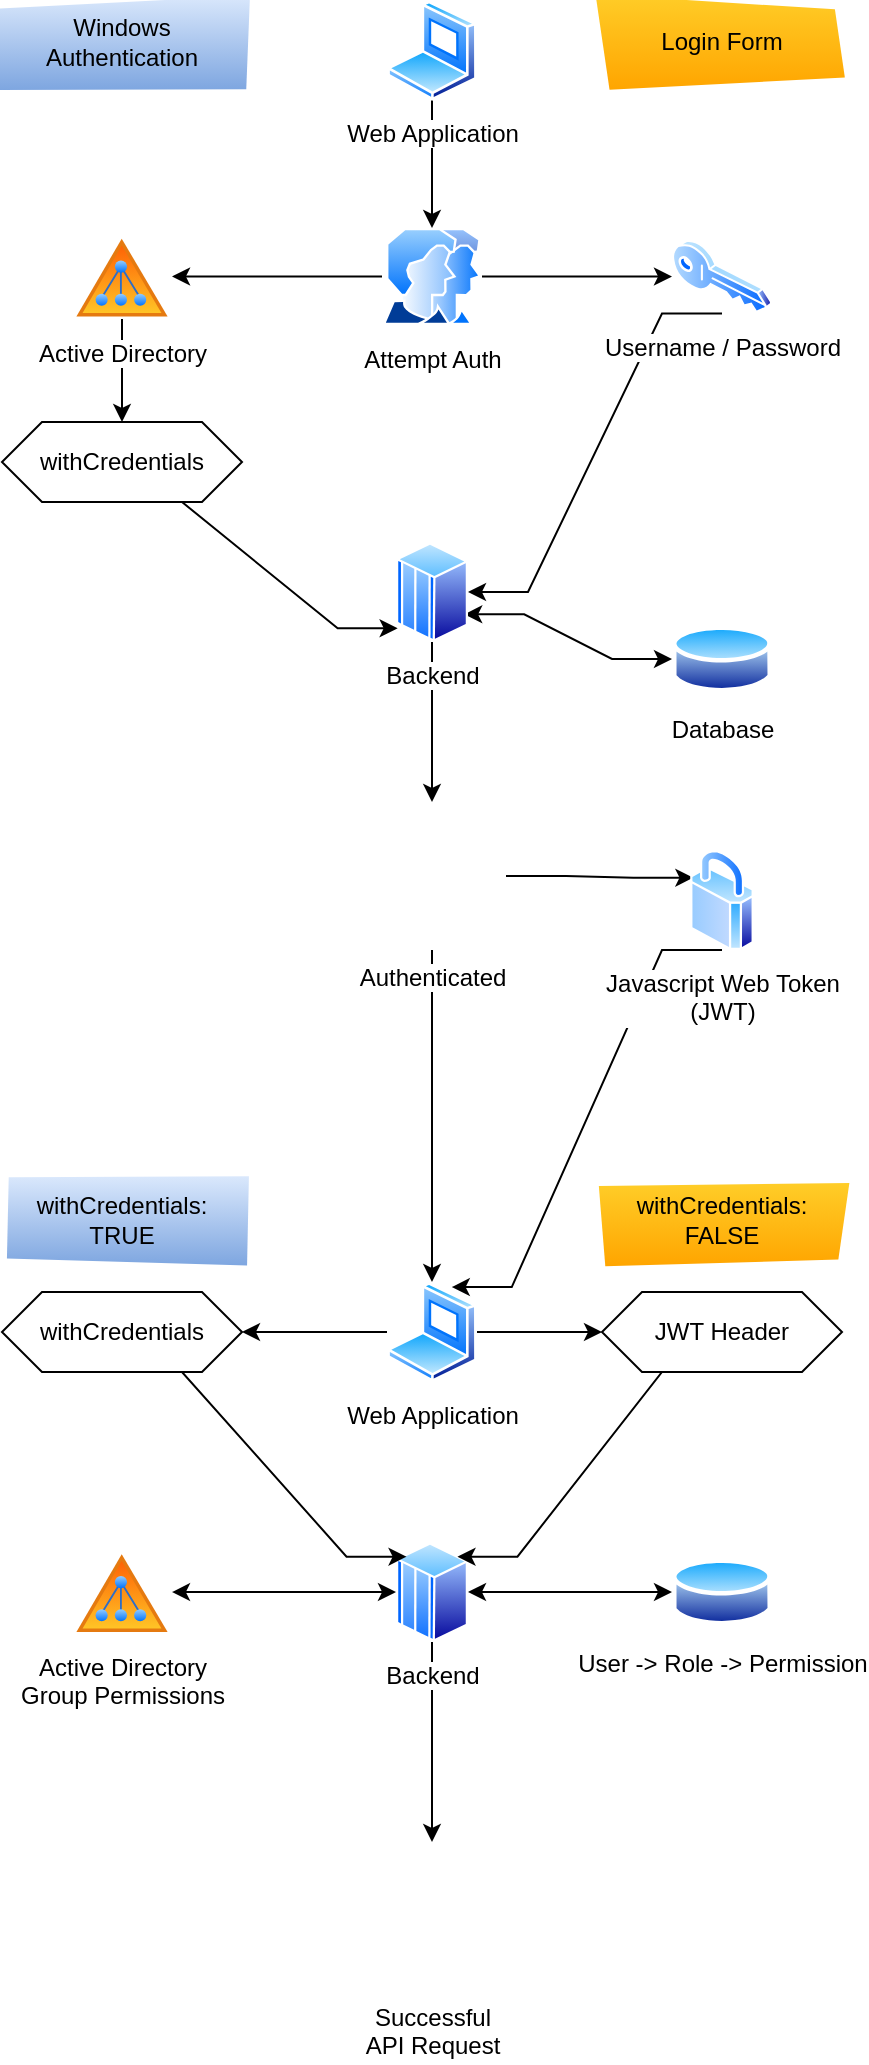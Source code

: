 <mxfile version="26.2.14">
  <diagram name="Page-1" id="wGtibNRsmG5wOhDM8mzO">
    <mxGraphModel dx="923" dy="896" grid="1" gridSize="10" guides="1" tooltips="1" connect="1" arrows="1" fold="1" page="1" pageScale="1" pageWidth="850" pageHeight="1100" math="0" shadow="0">
      <root>
        <mxCell id="0" />
        <mxCell id="1" parent="0" />
        <mxCell id="gOk6X0X04--0D01jsYTo-41" value="Database" style="image;aspect=fixed;perimeter=ellipsePerimeter;html=1;align=center;shadow=0;dashed=0;spacingTop=3;image=img/lib/active_directory/database.svg;" vertex="1" parent="1">
          <mxGeometry x="560" y="350" width="50" height="37" as="geometry" />
        </mxCell>
        <mxCell id="gOk6X0X04--0D01jsYTo-119" value="" style="edgeStyle=orthogonalEdgeStyle;rounded=0;orthogonalLoop=1;jettySize=auto;html=1;" edge="1" parent="1" source="gOk6X0X04--0D01jsYTo-50" target="gOk6X0X04--0D01jsYTo-67">
          <mxGeometry relative="1" as="geometry" />
        </mxCell>
        <mxCell id="gOk6X0X04--0D01jsYTo-50" value="Active Directory" style="image;aspect=fixed;perimeter=ellipsePerimeter;html=1;align=center;shadow=0;dashed=0;spacingTop=3;image=img/lib/active_directory/active_directory.svg;" vertex="1" parent="1">
          <mxGeometry x="260" y="156" width="50" height="42.5" as="geometry" />
        </mxCell>
        <mxCell id="gOk6X0X04--0D01jsYTo-72" style="edgeStyle=entityRelationEdgeStyle;rounded=0;orthogonalLoop=1;jettySize=auto;html=1;exitX=0.5;exitY=1;exitDx=0;exitDy=0;entryX=1;entryY=0.5;entryDx=0;entryDy=0;" edge="1" parent="1" source="gOk6X0X04--0D01jsYTo-51" target="gOk6X0X04--0D01jsYTo-52">
          <mxGeometry relative="1" as="geometry" />
        </mxCell>
        <mxCell id="gOk6X0X04--0D01jsYTo-51" value="Username / Password" style="image;aspect=fixed;perimeter=ellipsePerimeter;html=1;align=center;shadow=0;dashed=0;spacingTop=3;image=img/lib/active_directory/key.svg;" vertex="1" parent="1">
          <mxGeometry x="560" y="158.75" width="50" height="37" as="geometry" />
        </mxCell>
        <mxCell id="gOk6X0X04--0D01jsYTo-80" value="" style="edgeStyle=orthogonalEdgeStyle;rounded=0;orthogonalLoop=1;jettySize=auto;html=1;" edge="1" parent="1" source="gOk6X0X04--0D01jsYTo-52" target="gOk6X0X04--0D01jsYTo-78">
          <mxGeometry relative="1" as="geometry" />
        </mxCell>
        <mxCell id="gOk6X0X04--0D01jsYTo-112" style="edgeStyle=entityRelationEdgeStyle;rounded=0;orthogonalLoop=1;jettySize=auto;html=1;exitX=1;exitY=0.75;exitDx=0;exitDy=0;entryX=0;entryY=0.5;entryDx=0;entryDy=0;startArrow=classic;startFill=1;" edge="1" parent="1" source="gOk6X0X04--0D01jsYTo-52" target="gOk6X0X04--0D01jsYTo-41">
          <mxGeometry relative="1" as="geometry" />
        </mxCell>
        <mxCell id="gOk6X0X04--0D01jsYTo-52" value="Backend" style="image;aspect=fixed;perimeter=ellipsePerimeter;html=1;align=center;shadow=0;dashed=0;spacingTop=3;image=img/lib/active_directory/mainframe_host.svg;" vertex="1" parent="1">
          <mxGeometry x="422" y="310" width="36" height="50" as="geometry" />
        </mxCell>
        <mxCell id="gOk6X0X04--0D01jsYTo-120" value="" style="edgeStyle=orthogonalEdgeStyle;rounded=0;orthogonalLoop=1;jettySize=auto;html=1;" edge="1" parent="1" source="gOk6X0X04--0D01jsYTo-53" target="gOk6X0X04--0D01jsYTo-63">
          <mxGeometry relative="1" as="geometry" />
        </mxCell>
        <mxCell id="gOk6X0X04--0D01jsYTo-53" value="Web Application" style="image;aspect=fixed;perimeter=ellipsePerimeter;html=1;align=center;shadow=0;dashed=0;spacingTop=3;image=img/lib/active_directory/laptop_client.svg;" vertex="1" parent="1">
          <mxGeometry x="417.5" y="39.25" width="45" height="50" as="geometry" />
        </mxCell>
        <mxCell id="gOk6X0X04--0D01jsYTo-65" value="" style="edgeStyle=entityRelationEdgeStyle;rounded=0;orthogonalLoop=1;jettySize=auto;html=1;" edge="1" parent="1" source="gOk6X0X04--0D01jsYTo-63" target="gOk6X0X04--0D01jsYTo-50">
          <mxGeometry relative="1" as="geometry" />
        </mxCell>
        <mxCell id="gOk6X0X04--0D01jsYTo-66" value="" style="edgeStyle=entityRelationEdgeStyle;rounded=0;orthogonalLoop=1;jettySize=auto;html=1;" edge="1" parent="1" source="gOk6X0X04--0D01jsYTo-63" target="gOk6X0X04--0D01jsYTo-51">
          <mxGeometry relative="1" as="geometry" />
        </mxCell>
        <mxCell id="gOk6X0X04--0D01jsYTo-63" value="Attempt Auth" style="image;aspect=fixed;perimeter=ellipsePerimeter;html=1;align=center;shadow=0;dashed=0;spacingTop=3;image=img/lib/active_directory/user_accounts.svg;" vertex="1" parent="1">
          <mxGeometry x="415" y="153" width="50" height="48.5" as="geometry" />
        </mxCell>
        <mxCell id="gOk6X0X04--0D01jsYTo-67" value="withCredentials" style="shape=hexagon;perimeter=hexagonPerimeter2;whiteSpace=wrap;html=1;fixedSize=1;" vertex="1" parent="1">
          <mxGeometry x="225" y="250" width="120" height="40" as="geometry" />
        </mxCell>
        <mxCell id="gOk6X0X04--0D01jsYTo-68" style="edgeStyle=orthogonalEdgeStyle;rounded=0;orthogonalLoop=1;jettySize=auto;html=1;exitX=0.5;exitY=1;exitDx=0;exitDy=0;" edge="1" parent="1" source="gOk6X0X04--0D01jsYTo-67" target="gOk6X0X04--0D01jsYTo-67">
          <mxGeometry relative="1" as="geometry" />
        </mxCell>
        <mxCell id="gOk6X0X04--0D01jsYTo-77" style="edgeStyle=entityRelationEdgeStyle;rounded=0;orthogonalLoop=1;jettySize=auto;html=1;exitX=0.5;exitY=1;exitDx=0;exitDy=0;entryX=0.023;entryY=0.863;entryDx=0;entryDy=0;entryPerimeter=0;" edge="1" parent="1" source="gOk6X0X04--0D01jsYTo-67" target="gOk6X0X04--0D01jsYTo-52">
          <mxGeometry relative="1" as="geometry" />
        </mxCell>
        <mxCell id="gOk6X0X04--0D01jsYTo-108" style="edgeStyle=entityRelationEdgeStyle;rounded=0;orthogonalLoop=1;jettySize=auto;html=1;exitX=1;exitY=0.5;exitDx=0;exitDy=0;entryX=0;entryY=0.25;entryDx=0;entryDy=0;" edge="1" parent="1" source="gOk6X0X04--0D01jsYTo-78" target="gOk6X0X04--0D01jsYTo-107">
          <mxGeometry relative="1" as="geometry" />
        </mxCell>
        <mxCell id="gOk6X0X04--0D01jsYTo-117" style="edgeStyle=orthogonalEdgeStyle;rounded=0;orthogonalLoop=1;jettySize=auto;html=1;exitX=0.5;exitY=1;exitDx=0;exitDy=0;entryX=0.5;entryY=0;entryDx=0;entryDy=0;" edge="1" parent="1" source="gOk6X0X04--0D01jsYTo-78" target="gOk6X0X04--0D01jsYTo-83">
          <mxGeometry relative="1" as="geometry" />
        </mxCell>
        <mxCell id="gOk6X0X04--0D01jsYTo-78" value="Authenticated" style="shape=image;html=1;verticalAlign=top;verticalLabelPosition=bottom;labelBackgroundColor=#ffffff;imageAspect=0;aspect=fixed;image=https://cdn4.iconfinder.com/data/icons/web-ui-color/128/Checkmark-128.png" vertex="1" parent="1">
          <mxGeometry x="403" y="440" width="74" height="74" as="geometry" />
        </mxCell>
        <mxCell id="gOk6X0X04--0D01jsYTo-91" value="" style="edgeStyle=orthogonalEdgeStyle;rounded=0;orthogonalLoop=1;jettySize=auto;html=1;" edge="1" parent="1" source="gOk6X0X04--0D01jsYTo-83" target="gOk6X0X04--0D01jsYTo-89">
          <mxGeometry relative="1" as="geometry" />
        </mxCell>
        <mxCell id="gOk6X0X04--0D01jsYTo-92" value="" style="edgeStyle=orthogonalEdgeStyle;rounded=0;orthogonalLoop=1;jettySize=auto;html=1;" edge="1" parent="1" source="gOk6X0X04--0D01jsYTo-83" target="gOk6X0X04--0D01jsYTo-90">
          <mxGeometry relative="1" as="geometry" />
        </mxCell>
        <mxCell id="gOk6X0X04--0D01jsYTo-83" value="Web Application" style="image;aspect=fixed;perimeter=ellipsePerimeter;html=1;align=center;shadow=0;dashed=0;spacingTop=3;image=img/lib/active_directory/laptop_client.svg;" vertex="1" parent="1">
          <mxGeometry x="417.5" y="680" width="45" height="50" as="geometry" />
        </mxCell>
        <mxCell id="gOk6X0X04--0D01jsYTo-96" value="" style="edgeStyle=orthogonalEdgeStyle;rounded=0;orthogonalLoop=1;jettySize=auto;html=1;startArrow=classic;startFill=1;" edge="1" parent="1" source="gOk6X0X04--0D01jsYTo-85" target="gOk6X0X04--0D01jsYTo-93">
          <mxGeometry relative="1" as="geometry" />
        </mxCell>
        <mxCell id="gOk6X0X04--0D01jsYTo-97" value="" style="edgeStyle=orthogonalEdgeStyle;rounded=0;orthogonalLoop=1;jettySize=auto;html=1;startArrow=classic;startFill=1;" edge="1" parent="1" source="gOk6X0X04--0D01jsYTo-85" target="gOk6X0X04--0D01jsYTo-94">
          <mxGeometry relative="1" as="geometry" />
        </mxCell>
        <mxCell id="gOk6X0X04--0D01jsYTo-118" value="" style="edgeStyle=orthogonalEdgeStyle;rounded=0;orthogonalLoop=1;jettySize=auto;html=1;" edge="1" parent="1" source="gOk6X0X04--0D01jsYTo-85" target="gOk6X0X04--0D01jsYTo-103">
          <mxGeometry relative="1" as="geometry" />
        </mxCell>
        <mxCell id="gOk6X0X04--0D01jsYTo-85" value="Backend" style="image;aspect=fixed;perimeter=ellipsePerimeter;html=1;align=center;shadow=0;dashed=0;spacingTop=3;image=img/lib/active_directory/mainframe_host.svg;" vertex="1" parent="1">
          <mxGeometry x="422" y="810" width="36" height="50" as="geometry" />
        </mxCell>
        <mxCell id="gOk6X0X04--0D01jsYTo-86" value="Windows Authentication" style="rounded=0;whiteSpace=wrap;html=1;dashed=1;shadow=0;strokeColor=none;fillColor=#dae8fc;gradientColor=#7ea6e0;sketch=1;curveFitting=1;jiggle=2;" vertex="1" parent="1">
          <mxGeometry x="225" y="40" width="120" height="40" as="geometry" />
        </mxCell>
        <mxCell id="gOk6X0X04--0D01jsYTo-88" value="Login Form" style="rounded=0;whiteSpace=wrap;html=1;dashed=1;glass=0;fillColor=#ffcd28;strokeColor=none;gradientColor=#ffa500;sketch=1;curveFitting=1;jiggle=2;" vertex="1" parent="1">
          <mxGeometry x="525" y="40" width="120" height="40" as="geometry" />
        </mxCell>
        <mxCell id="gOk6X0X04--0D01jsYTo-100" style="edgeStyle=entityRelationEdgeStyle;rounded=0;orthogonalLoop=1;jettySize=auto;html=1;exitX=0.5;exitY=1;exitDx=0;exitDy=0;entryX=0;entryY=0;entryDx=0;entryDy=0;" edge="1" parent="1" source="gOk6X0X04--0D01jsYTo-89" target="gOk6X0X04--0D01jsYTo-85">
          <mxGeometry relative="1" as="geometry" />
        </mxCell>
        <mxCell id="gOk6X0X04--0D01jsYTo-89" value="withCredentials" style="shape=hexagon;perimeter=hexagonPerimeter2;whiteSpace=wrap;html=1;fixedSize=1;" vertex="1" parent="1">
          <mxGeometry x="225" y="685" width="120" height="40" as="geometry" />
        </mxCell>
        <mxCell id="gOk6X0X04--0D01jsYTo-102" style="edgeStyle=entityRelationEdgeStyle;rounded=0;orthogonalLoop=1;jettySize=auto;html=1;exitX=0.5;exitY=1;exitDx=0;exitDy=0;entryX=1;entryY=0;entryDx=0;entryDy=0;" edge="1" parent="1" source="gOk6X0X04--0D01jsYTo-90" target="gOk6X0X04--0D01jsYTo-85">
          <mxGeometry relative="1" as="geometry" />
        </mxCell>
        <mxCell id="gOk6X0X04--0D01jsYTo-90" value="JWT Header" style="shape=hexagon;perimeter=hexagonPerimeter2;whiteSpace=wrap;html=1;fixedSize=1;" vertex="1" parent="1">
          <mxGeometry x="525" y="685" width="120" height="40" as="geometry" />
        </mxCell>
        <mxCell id="gOk6X0X04--0D01jsYTo-93" value="Active Directory&lt;div&gt;Group Permissions&lt;/div&gt;" style="image;aspect=fixed;perimeter=ellipsePerimeter;html=1;align=center;shadow=0;dashed=0;spacingTop=3;image=img/lib/active_directory/active_directory.svg;" vertex="1" parent="1">
          <mxGeometry x="260" y="813.75" width="50" height="42.5" as="geometry" />
        </mxCell>
        <mxCell id="gOk6X0X04--0D01jsYTo-94" value="User -&amp;gt; Role -&amp;gt; Permission" style="image;aspect=fixed;perimeter=ellipsePerimeter;html=1;align=center;shadow=0;dashed=0;spacingTop=3;image=img/lib/active_directory/database.svg;" vertex="1" parent="1">
          <mxGeometry x="560" y="816.5" width="50" height="37" as="geometry" />
        </mxCell>
        <mxCell id="gOk6X0X04--0D01jsYTo-98" value="withCredentials:&lt;div&gt;TRUE&lt;/div&gt;" style="rounded=0;whiteSpace=wrap;html=1;shadow=0;strokeColor=none;fillColor=#dae8fc;gradientColor=#7ea6e0;glass=0;sketch=1;curveFitting=1;jiggle=2;" vertex="1" parent="1">
          <mxGeometry x="225" y="629.25" width="120" height="40" as="geometry" />
        </mxCell>
        <mxCell id="gOk6X0X04--0D01jsYTo-99" value="withCredentials:&lt;div&gt;FALSE&lt;/div&gt;" style="rounded=0;whiteSpace=wrap;html=1;shadow=0;strokeColor=none;fillColor=#ffcd28;gradientColor=#ffa500;glass=0;sketch=1;curveFitting=1;jiggle=2;" vertex="1" parent="1">
          <mxGeometry x="525" y="629.25" width="120" height="40" as="geometry" />
        </mxCell>
        <mxCell id="gOk6X0X04--0D01jsYTo-103" value="Successful&lt;div&gt;API Request&lt;/div&gt;" style="shape=image;html=1;verticalAlign=top;verticalLabelPosition=bottom;labelBackgroundColor=#ffffff;imageAspect=0;aspect=fixed;image=https://cdn4.iconfinder.com/data/icons/web-ui-color/128/Checkmark-128.png" vertex="1" parent="1">
          <mxGeometry x="403" y="960" width="74" height="74" as="geometry" />
        </mxCell>
        <mxCell id="gOk6X0X04--0D01jsYTo-110" style="edgeStyle=entityRelationEdgeStyle;rounded=0;orthogonalLoop=1;jettySize=auto;html=1;exitX=0.5;exitY=1;exitDx=0;exitDy=0;entryX=0.75;entryY=0;entryDx=0;entryDy=0;" edge="1" parent="1" source="gOk6X0X04--0D01jsYTo-107" target="gOk6X0X04--0D01jsYTo-83">
          <mxGeometry relative="1" as="geometry" />
        </mxCell>
        <mxCell id="gOk6X0X04--0D01jsYTo-107" value="Javascript Web Token&lt;div&gt;(JWT)&lt;/div&gt;" style="image;aspect=fixed;perimeter=ellipsePerimeter;html=1;align=center;shadow=0;dashed=0;spacingTop=3;image=img/lib/active_directory/secure.svg;" vertex="1" parent="1">
          <mxGeometry x="569" y="464" width="32" height="50" as="geometry" />
        </mxCell>
      </root>
    </mxGraphModel>
  </diagram>
</mxfile>

